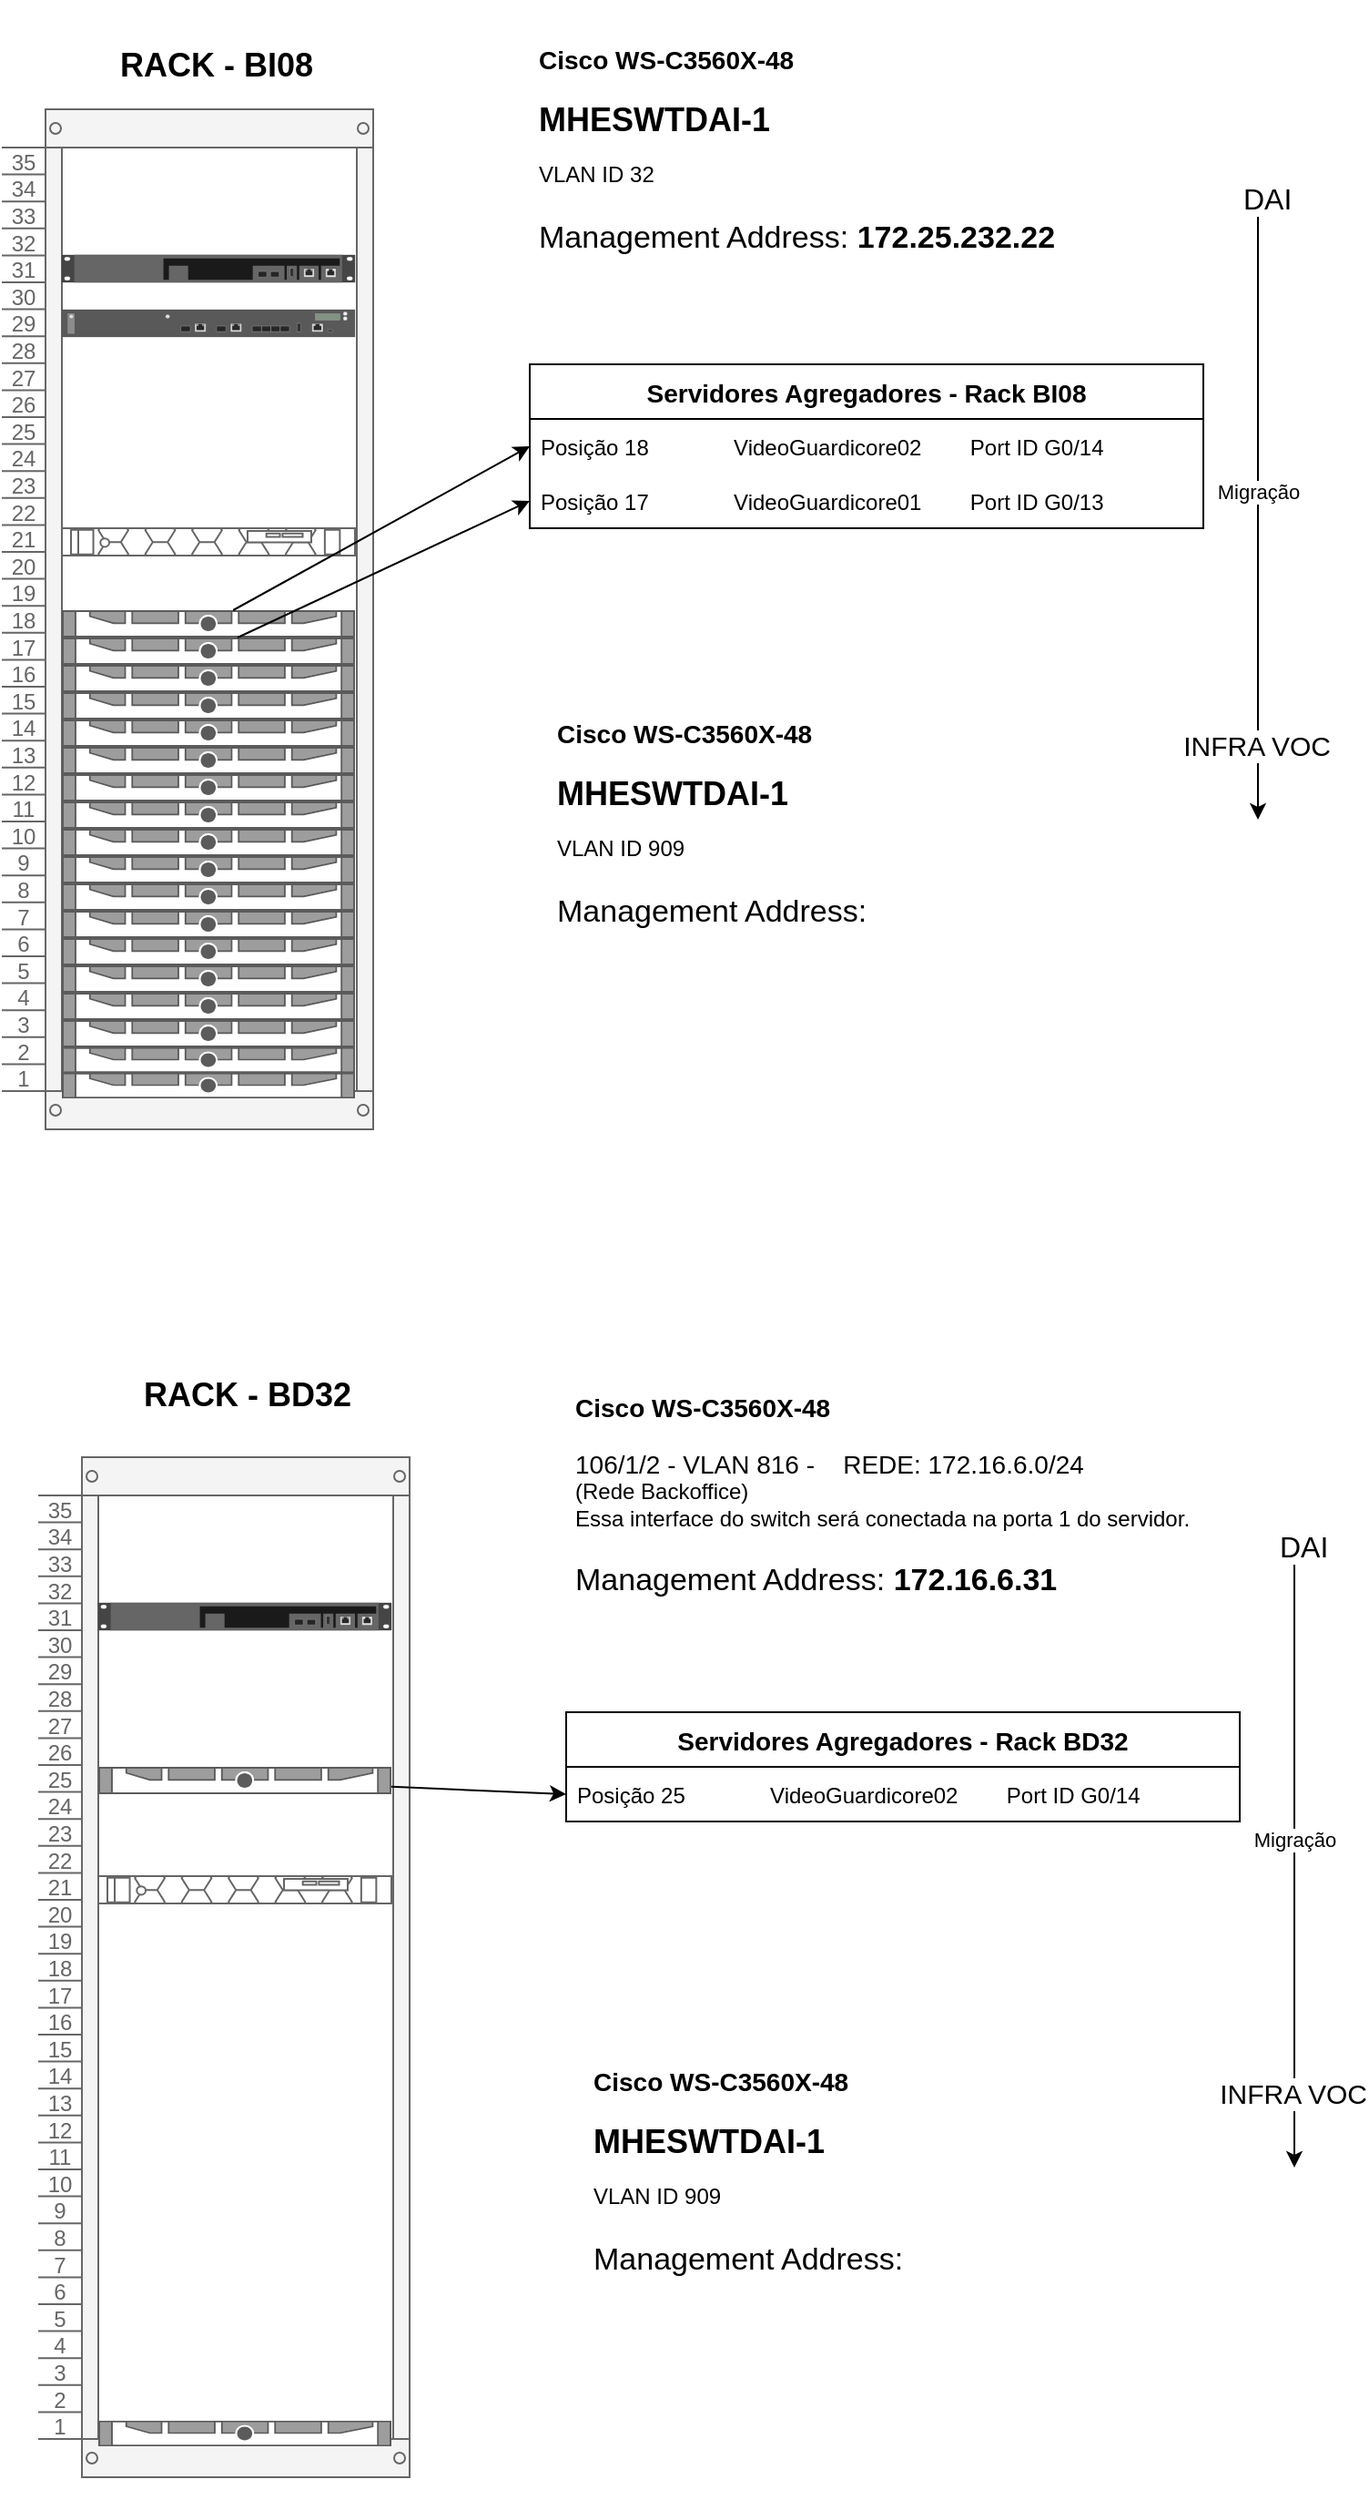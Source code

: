 <mxfile version="21.0.6" type="github">
  <diagram id="B21st1OlzCJdoa5PMOJx" name="Page-1">
    <mxGraphModel dx="1434" dy="1923" grid="1" gridSize="10" guides="1" tooltips="1" connect="1" arrows="1" fold="1" page="1" pageScale="1" pageWidth="827" pageHeight="1169" math="0" shadow="0">
      <root>
        <mxCell id="0" />
        <mxCell id="1" parent="0" />
        <mxCell id="Z4-qC2GuYI4bvP1Sg_5x-27" value="" style="strokeColor=#666666;html=1;verticalLabelPosition=bottom;labelBackgroundColor=#ffffff;verticalAlign=top;outlineConnect=0;shadow=0;dashed=0;shape=mxgraph.rackGeneral.rackCabinet;fillColor2=#f4f4f4;container=1;collapsible=0;childLayout=rack;allowGaps=1;marginLeft=33;marginRight=9;marginTop=21;marginBottom=22;textColor=#666666;numDisp=descend;unitNum=35;autosize=1;metaEdit=0;" parent="1" vertex="1">
          <mxGeometry x="70" y="50" width="203" height="571" as="geometry" />
        </mxCell>
        <mxCell id="Z4-qC2GuYI4bvP1Sg_5x-28" value="" style="html=1;verticalLabelPosition=bottom;verticalAlign=top;outlineConnect=0;shadow=0;dashed=0;shape=mxgraph.rack.hpe_aruba.gateways_controllers.aruba_mobility_master_5k_front;" parent="Z4-qC2GuYI4bvP1Sg_5x-27" vertex="1">
          <mxGeometry x="33" y="80" width="161" height="15" as="geometry" />
        </mxCell>
        <mxCell id="Z4-qC2GuYI4bvP1Sg_5x-29" value="" style="html=1;verticalLabelPosition=bottom;verticalAlign=top;outlineConnect=0;shadow=0;dashed=0;shape=mxgraph.rack.hpe_aruba.gateways_controllers.aruba_7210_mobility_controller_front;" parent="Z4-qC2GuYI4bvP1Sg_5x-27" vertex="1">
          <mxGeometry x="33" y="110" width="161" height="15" as="geometry" />
        </mxCell>
        <mxCell id="Z4-qC2GuYI4bvP1Sg_5x-30" value="" style="strokeColor=#666666;html=1;labelPosition=right;align=left;spacingLeft=15;shadow=0;dashed=0;outlineConnect=0;shape=mxgraph.rack.dell.poweredge_r6525;" parent="Z4-qC2GuYI4bvP1Sg_5x-27" vertex="1">
          <mxGeometry x="33" y="230" width="161" height="15" as="geometry" />
        </mxCell>
        <mxCell id="Z4-qC2GuYI4bvP1Sg_5x-32" value="" style="strokeColor=#666666;html=1;labelPosition=right;align=left;spacingLeft=15;shadow=0;dashed=0;outlineConnect=0;shape=mxgraph.rack.dell.poweredge_630;" parent="Z4-qC2GuYI4bvP1Sg_5x-27" vertex="1">
          <mxGeometry x="33" y="275" width="161" height="15" as="geometry" />
        </mxCell>
        <mxCell id="Z4-qC2GuYI4bvP1Sg_5x-33" value="" style="strokeColor=#666666;html=1;labelPosition=right;align=left;spacingLeft=15;shadow=0;dashed=0;outlineConnect=0;shape=mxgraph.rack.dell.poweredge_630;" parent="Z4-qC2GuYI4bvP1Sg_5x-27" vertex="1">
          <mxGeometry x="33" y="290" width="161" height="15" as="geometry" />
        </mxCell>
        <mxCell id="Z4-qC2GuYI4bvP1Sg_5x-34" value="" style="strokeColor=#666666;html=1;labelPosition=right;align=left;spacingLeft=15;shadow=0;dashed=0;outlineConnect=0;shape=mxgraph.rack.dell.poweredge_630;" parent="Z4-qC2GuYI4bvP1Sg_5x-27" vertex="1">
          <mxGeometry x="33" y="305" width="161" height="15" as="geometry" />
        </mxCell>
        <mxCell id="Z4-qC2GuYI4bvP1Sg_5x-35" value="" style="strokeColor=#666666;html=1;labelPosition=right;align=left;spacingLeft=15;shadow=0;dashed=0;outlineConnect=0;shape=mxgraph.rack.dell.poweredge_630;" parent="Z4-qC2GuYI4bvP1Sg_5x-27" vertex="1">
          <mxGeometry x="33" y="320" width="161" height="15" as="geometry" />
        </mxCell>
        <mxCell id="Z4-qC2GuYI4bvP1Sg_5x-36" value="" style="strokeColor=#666666;html=1;labelPosition=right;align=left;spacingLeft=15;shadow=0;dashed=0;outlineConnect=0;shape=mxgraph.rack.dell.poweredge_630;" parent="Z4-qC2GuYI4bvP1Sg_5x-27" vertex="1">
          <mxGeometry x="33" y="335" width="161" height="15" as="geometry" />
        </mxCell>
        <mxCell id="Z4-qC2GuYI4bvP1Sg_5x-37" value="" style="strokeColor=#666666;html=1;labelPosition=right;align=left;spacingLeft=15;shadow=0;dashed=0;outlineConnect=0;shape=mxgraph.rack.dell.poweredge_630;" parent="Z4-qC2GuYI4bvP1Sg_5x-27" vertex="1">
          <mxGeometry x="33" y="350" width="161" height="15" as="geometry" />
        </mxCell>
        <mxCell id="Z4-qC2GuYI4bvP1Sg_5x-38" value="" style="strokeColor=#666666;html=1;labelPosition=right;align=left;spacingLeft=15;shadow=0;dashed=0;outlineConnect=0;shape=mxgraph.rack.dell.poweredge_630;" parent="Z4-qC2GuYI4bvP1Sg_5x-27" vertex="1">
          <mxGeometry x="33" y="365" width="161" height="15" as="geometry" />
        </mxCell>
        <mxCell id="Z4-qC2GuYI4bvP1Sg_5x-39" value="" style="strokeColor=#666666;html=1;labelPosition=right;align=left;spacingLeft=15;shadow=0;dashed=0;outlineConnect=0;shape=mxgraph.rack.dell.poweredge_630;" parent="Z4-qC2GuYI4bvP1Sg_5x-27" vertex="1">
          <mxGeometry x="33" y="380" width="161" height="15" as="geometry" />
        </mxCell>
        <mxCell id="Z4-qC2GuYI4bvP1Sg_5x-40" value="" style="strokeColor=#666666;html=1;labelPosition=right;align=left;spacingLeft=15;shadow=0;dashed=0;outlineConnect=0;shape=mxgraph.rack.dell.poweredge_630;" parent="Z4-qC2GuYI4bvP1Sg_5x-27" vertex="1">
          <mxGeometry x="33" y="395" width="161" height="15" as="geometry" />
        </mxCell>
        <mxCell id="Z4-qC2GuYI4bvP1Sg_5x-41" value="" style="strokeColor=#666666;html=1;labelPosition=right;align=left;spacingLeft=15;shadow=0;dashed=0;outlineConnect=0;shape=mxgraph.rack.dell.poweredge_630;" parent="Z4-qC2GuYI4bvP1Sg_5x-27" vertex="1">
          <mxGeometry x="33" y="410" width="161" height="15" as="geometry" />
        </mxCell>
        <mxCell id="Z4-qC2GuYI4bvP1Sg_5x-42" value="" style="strokeColor=#666666;html=1;labelPosition=right;align=left;spacingLeft=15;shadow=0;dashed=0;outlineConnect=0;shape=mxgraph.rack.dell.poweredge_630;" parent="Z4-qC2GuYI4bvP1Sg_5x-27" vertex="1">
          <mxGeometry x="33" y="425" width="161" height="15" as="geometry" />
        </mxCell>
        <mxCell id="Z4-qC2GuYI4bvP1Sg_5x-43" value="" style="strokeColor=#666666;html=1;labelPosition=right;align=left;spacingLeft=15;shadow=0;dashed=0;outlineConnect=0;shape=mxgraph.rack.dell.poweredge_630;" parent="Z4-qC2GuYI4bvP1Sg_5x-27" vertex="1">
          <mxGeometry x="33" y="440" width="161" height="15" as="geometry" />
        </mxCell>
        <mxCell id="Z4-qC2GuYI4bvP1Sg_5x-44" value="" style="strokeColor=#666666;html=1;labelPosition=right;align=left;spacingLeft=15;shadow=0;dashed=0;outlineConnect=0;shape=mxgraph.rack.dell.poweredge_630;" parent="Z4-qC2GuYI4bvP1Sg_5x-27" vertex="1">
          <mxGeometry x="33" y="455" width="161" height="15" as="geometry" />
        </mxCell>
        <mxCell id="Z4-qC2GuYI4bvP1Sg_5x-45" value="" style="strokeColor=#666666;html=1;labelPosition=right;align=left;spacingLeft=15;shadow=0;dashed=0;outlineConnect=0;shape=mxgraph.rack.dell.poweredge_630;" parent="Z4-qC2GuYI4bvP1Sg_5x-27" vertex="1">
          <mxGeometry x="33" y="470" width="161" height="15" as="geometry" />
        </mxCell>
        <mxCell id="Z4-qC2GuYI4bvP1Sg_5x-46" value="" style="strokeColor=#666666;html=1;labelPosition=right;align=left;spacingLeft=15;shadow=0;dashed=0;outlineConnect=0;shape=mxgraph.rack.dell.poweredge_630;" parent="Z4-qC2GuYI4bvP1Sg_5x-27" vertex="1">
          <mxGeometry x="33" y="485" width="161" height="15" as="geometry" />
        </mxCell>
        <mxCell id="Z4-qC2GuYI4bvP1Sg_5x-47" value="" style="strokeColor=#666666;html=1;labelPosition=right;align=left;spacingLeft=15;shadow=0;dashed=0;outlineConnect=0;shape=mxgraph.rack.dell.poweredge_630;" parent="Z4-qC2GuYI4bvP1Sg_5x-27" vertex="1">
          <mxGeometry x="33" y="500" width="161" height="15" as="geometry" />
        </mxCell>
        <mxCell id="Z4-qC2GuYI4bvP1Sg_5x-48" value="" style="strokeColor=#666666;html=1;labelPosition=right;align=left;spacingLeft=15;shadow=0;dashed=0;outlineConnect=0;shape=mxgraph.rack.dell.poweredge_630;" parent="Z4-qC2GuYI4bvP1Sg_5x-27" vertex="1">
          <mxGeometry x="33" y="515" width="161" height="14" as="geometry" />
        </mxCell>
        <mxCell id="Z4-qC2GuYI4bvP1Sg_5x-49" value="" style="strokeColor=#666666;html=1;labelPosition=right;align=left;spacingLeft=15;shadow=0;dashed=0;outlineConnect=0;shape=mxgraph.rack.dell.poweredge_630;" parent="Z4-qC2GuYI4bvP1Sg_5x-27" vertex="1">
          <mxGeometry x="33" y="529" width="161" height="14" as="geometry" />
        </mxCell>
        <mxCell id="CyjPvvP1uB9OOsuZflfx-2" value="Servidores Agregadores - Rack BI08" style="swimlane;fontStyle=1;childLayout=stackLayout;horizontal=1;startSize=30;horizontalStack=0;resizeParent=1;resizeParentMax=0;resizeLast=0;collapsible=1;marginBottom=0;fontSize=14;" parent="1" vertex="1">
          <mxGeometry x="360" y="190" width="370" height="90" as="geometry" />
        </mxCell>
        <mxCell id="CyjPvvP1uB9OOsuZflfx-4" value="Posição 18              VideoGuardicore02        Port ID G0/14" style="text;strokeColor=none;fillColor=none;align=left;verticalAlign=middle;spacingLeft=4;spacingRight=4;overflow=hidden;points=[[0,0.5],[1,0.5]];portConstraint=eastwest;rotatable=0;" parent="CyjPvvP1uB9OOsuZflfx-2" vertex="1">
          <mxGeometry y="30" width="370" height="30" as="geometry" />
        </mxCell>
        <mxCell id="CyjPvvP1uB9OOsuZflfx-5" value="Posição 17              VideoGuardicore01        Port ID G0/13   " style="text;strokeColor=none;fillColor=none;align=left;verticalAlign=middle;spacingLeft=4;spacingRight=4;overflow=hidden;points=[[0,0.5],[1,0.5]];portConstraint=eastwest;rotatable=0;" parent="CyjPvvP1uB9OOsuZflfx-2" vertex="1">
          <mxGeometry y="60" width="370" height="30" as="geometry" />
        </mxCell>
        <mxCell id="52c87ZB7NvmEXNcvV0-y-5" value="" style="endArrow=classic;html=1;rounded=0;entryX=0;entryY=0.5;entryDx=0;entryDy=0;entryPerimeter=0;" parent="1" source="Z4-qC2GuYI4bvP1Sg_5x-33" target="CyjPvvP1uB9OOsuZflfx-5" edge="1">
          <mxGeometry width="50" height="50" relative="1" as="geometry">
            <mxPoint x="210" y="340" as="sourcePoint" />
            <mxPoint x="350" y="290" as="targetPoint" />
          </mxGeometry>
        </mxCell>
        <mxCell id="52c87ZB7NvmEXNcvV0-y-6" value="" style="endArrow=classic;html=1;rounded=0;entryX=0;entryY=0.5;entryDx=0;entryDy=0;" parent="1" source="Z4-qC2GuYI4bvP1Sg_5x-32" target="CyjPvvP1uB9OOsuZflfx-4" edge="1">
          <mxGeometry width="50" height="50" relative="1" as="geometry">
            <mxPoint x="250" y="332.5" as="sourcePoint" />
            <mxPoint x="340" y="260" as="targetPoint" />
          </mxGeometry>
        </mxCell>
        <mxCell id="52c87ZB7NvmEXNcvV0-y-9" value="&lt;h1 style=&quot;font-size: 18px;&quot;&gt;&lt;font style=&quot;font-size: 14px;&quot;&gt;Cisco WS-C3560X-48&lt;/font&gt;&lt;/h1&gt;&lt;h1 style=&quot;font-size: 18px;&quot;&gt;&lt;font style=&quot;font-size: 18px;&quot;&gt;MHESWTDAI-1&lt;/font&gt;&lt;/h1&gt;&lt;p&gt;VLAN ID 32&lt;/p&gt;&lt;p style=&quot;font-size: 17px;&quot;&gt;Management Address: &lt;b&gt;&lt;font style=&quot;font-size: 17px;&quot;&gt;172.25.232.22&lt;/font&gt;&lt;/b&gt;&lt;br&gt;&lt;/p&gt;" style="text;html=1;strokeColor=none;fillColor=none;spacing=5;spacingTop=-20;whiteSpace=wrap;overflow=hidden;rounded=0;" parent="1" vertex="1">
          <mxGeometry x="360" y="10" width="326" height="125" as="geometry" />
        </mxCell>
        <mxCell id="Bg5j01xcZhJuD7oD01Ab-1" value="&lt;h1 style=&quot;font-size: 18px;&quot;&gt;&lt;font style=&quot;font-size: 14px;&quot;&gt;Cisco WS-C3560X-48&lt;/font&gt;&lt;/h1&gt;&lt;h1 style=&quot;font-size: 18px;&quot;&gt;&lt;font style=&quot;font-size: 18px;&quot;&gt;MHESWTDAI-1&lt;/font&gt;&lt;/h1&gt;&lt;p&gt;VLAN ID 909&lt;br&gt;&lt;/p&gt;&lt;p style=&quot;font-size: 17px;&quot;&gt;Management Address: &lt;br&gt;&lt;/p&gt;" style="text;html=1;strokeColor=none;fillColor=none;spacing=5;spacingTop=-20;whiteSpace=wrap;overflow=hidden;rounded=0;" parent="1" vertex="1">
          <mxGeometry x="370" y="380" width="326" height="125" as="geometry" />
        </mxCell>
        <mxCell id="L-ymwuVFHIfFRyCalMRh-1" value="" style="endArrow=classic;html=1;rounded=0;" parent="1" edge="1">
          <mxGeometry relative="1" as="geometry">
            <mxPoint x="760" y="100" as="sourcePoint" />
            <mxPoint x="760" y="440" as="targetPoint" />
          </mxGeometry>
        </mxCell>
        <mxCell id="L-ymwuVFHIfFRyCalMRh-2" value="Migração" style="edgeLabel;resizable=0;html=1;align=center;verticalAlign=middle;" parent="L-ymwuVFHIfFRyCalMRh-1" connectable="0" vertex="1">
          <mxGeometry relative="1" as="geometry">
            <mxPoint y="-10" as="offset" />
          </mxGeometry>
        </mxCell>
        <mxCell id="L-ymwuVFHIfFRyCalMRh-3" value="DAI" style="edgeLabel;resizable=0;html=1;align=left;verticalAlign=bottom;spacing=2;fontSize=16;" parent="L-ymwuVFHIfFRyCalMRh-1" connectable="0" vertex="1">
          <mxGeometry x="-1" relative="1" as="geometry">
            <mxPoint x="-10" y="10" as="offset" />
          </mxGeometry>
        </mxCell>
        <mxCell id="L-ymwuVFHIfFRyCalMRh-4" value="INFRA VOC" style="edgeLabel;resizable=0;html=1;align=right;verticalAlign=bottom;fontSize=15;" parent="L-ymwuVFHIfFRyCalMRh-1" connectable="0" vertex="1">
          <mxGeometry x="1" relative="1" as="geometry">
            <mxPoint x="40" y="-30" as="offset" />
          </mxGeometry>
        </mxCell>
        <mxCell id="dZ8kltcY2pSp4s6Df0ol-1" value="" style="strokeColor=#666666;html=1;verticalLabelPosition=bottom;labelBackgroundColor=#ffffff;verticalAlign=top;outlineConnect=0;shadow=0;dashed=0;shape=mxgraph.rackGeneral.rackCabinet;fillColor2=#f4f4f4;container=1;collapsible=0;childLayout=rack;allowGaps=1;marginLeft=33;marginRight=9;marginTop=21;marginBottom=22;textColor=#666666;numDisp=descend;unitNum=35;autosize=1;metaEdit=0;" parent="1" vertex="1">
          <mxGeometry x="90" y="790" width="203" height="571" as="geometry" />
        </mxCell>
        <mxCell id="dZ8kltcY2pSp4s6Df0ol-2" value="" style="html=1;verticalLabelPosition=bottom;verticalAlign=top;outlineConnect=0;shadow=0;dashed=0;shape=mxgraph.rack.hpe_aruba.gateways_controllers.aruba_mobility_master_5k_front;" parent="dZ8kltcY2pSp4s6Df0ol-1" vertex="1">
          <mxGeometry x="33" y="80" width="161" height="15" as="geometry" />
        </mxCell>
        <mxCell id="dZ8kltcY2pSp4s6Df0ol-6" value="" style="strokeColor=#666666;html=1;labelPosition=right;align=left;spacingLeft=15;shadow=0;dashed=0;outlineConnect=0;shape=mxgraph.rack.dell.poweredge_630;" parent="dZ8kltcY2pSp4s6Df0ol-1" vertex="1">
          <mxGeometry x="33" y="170" width="161" height="15" as="geometry" />
        </mxCell>
        <mxCell id="dZ8kltcY2pSp4s6Df0ol-4" value="" style="strokeColor=#666666;html=1;labelPosition=right;align=left;spacingLeft=15;shadow=0;dashed=0;outlineConnect=0;shape=mxgraph.rack.dell.poweredge_r6525;" parent="dZ8kltcY2pSp4s6Df0ol-1" vertex="1">
          <mxGeometry x="33" y="230" width="161" height="15" as="geometry" />
        </mxCell>
        <mxCell id="dZ8kltcY2pSp4s6Df0ol-23" value="" style="strokeColor=#666666;html=1;labelPosition=right;align=left;spacingLeft=15;shadow=0;dashed=0;outlineConnect=0;shape=mxgraph.rack.dell.poweredge_630;" parent="dZ8kltcY2pSp4s6Df0ol-1" vertex="1">
          <mxGeometry x="33" y="529" width="161" height="14" as="geometry" />
        </mxCell>
        <mxCell id="dZ8kltcY2pSp4s6Df0ol-24" value="Servidores Agregadores - Rack BD32" style="swimlane;fontStyle=1;childLayout=stackLayout;horizontal=1;startSize=30;horizontalStack=0;resizeParent=1;resizeParentMax=0;resizeLast=0;collapsible=1;marginBottom=0;fontSize=14;" parent="1" vertex="1">
          <mxGeometry x="380" y="930" width="370" height="60" as="geometry" />
        </mxCell>
        <mxCell id="dZ8kltcY2pSp4s6Df0ol-26" value="Posição 25              VideoGuardicore02        Port ID G0/14" style="text;strokeColor=none;fillColor=none;align=left;verticalAlign=middle;spacingLeft=4;spacingRight=4;overflow=hidden;points=[[0,0.5],[1,0.5]];portConstraint=eastwest;rotatable=0;" parent="dZ8kltcY2pSp4s6Df0ol-24" vertex="1">
          <mxGeometry y="30" width="370" height="30" as="geometry" />
        </mxCell>
        <mxCell id="dZ8kltcY2pSp4s6Df0ol-29" value="" style="endArrow=classic;html=1;rounded=0;entryX=0;entryY=0.5;entryDx=0;entryDy=0;" parent="1" source="dZ8kltcY2pSp4s6Df0ol-6" target="dZ8kltcY2pSp4s6Df0ol-26" edge="1">
          <mxGeometry width="50" height="50" relative="1" as="geometry">
            <mxPoint x="270" y="1072.5" as="sourcePoint" />
            <mxPoint x="360" y="1000" as="targetPoint" />
          </mxGeometry>
        </mxCell>
        <mxCell id="dZ8kltcY2pSp4s6Df0ol-31" value="&lt;h1 style=&quot;font-size: 18px;&quot;&gt;&lt;font style=&quot;font-size: 14px;&quot;&gt;Cisco WS-C3560X-48&lt;/font&gt;&lt;/h1&gt;&lt;div style=&quot;font-size: 14px;&quot;&gt;106/1/2 - VLAN 816 - &lt;span style=&quot;white-space: pre;&quot;&gt;	&lt;/span&gt;&lt;span style=&quot;white-space: pre;&quot;&gt;	&lt;/span&gt;&lt;span style=&quot;white-space: pre;&quot;&gt;	&lt;/span&gt;REDE: 172.16.6.0/24 &lt;br&gt;&lt;/div&gt;&lt;div&gt;(Rede Backoffice) &lt;br&gt;&lt;/div&gt;&lt;div&gt;Essa interface do switch será conectada na porta 1 do servidor.&lt;/div&gt;&lt;p style=&quot;font-size: 17px;&quot;&gt;Management Address: &lt;b&gt;&lt;font style=&quot;font-size: 17px;&quot;&gt;172.16.6.31&lt;/font&gt;&lt;/b&gt;&lt;br&gt;&lt;/p&gt;" style="text;html=1;strokeColor=none;fillColor=none;spacing=5;spacingTop=-20;whiteSpace=wrap;overflow=hidden;rounded=0;" parent="1" vertex="1">
          <mxGeometry x="380" y="750" width="370" height="125" as="geometry" />
        </mxCell>
        <mxCell id="dZ8kltcY2pSp4s6Df0ol-32" value="&lt;h1 style=&quot;font-size: 18px;&quot;&gt;&lt;font style=&quot;font-size: 14px;&quot;&gt;Cisco WS-C3560X-48&lt;/font&gt;&lt;/h1&gt;&lt;h1 style=&quot;font-size: 18px;&quot;&gt;&lt;font style=&quot;font-size: 18px;&quot;&gt;MHESWTDAI-1&lt;/font&gt;&lt;/h1&gt;&lt;p&gt;VLAN ID 909&lt;br&gt;&lt;/p&gt;&lt;p style=&quot;font-size: 17px;&quot;&gt;Management Address: &lt;br&gt;&lt;/p&gt;" style="text;html=1;strokeColor=none;fillColor=none;spacing=5;spacingTop=-20;whiteSpace=wrap;overflow=hidden;rounded=0;" parent="1" vertex="1">
          <mxGeometry x="390" y="1120" width="326" height="125" as="geometry" />
        </mxCell>
        <mxCell id="dZ8kltcY2pSp4s6Df0ol-33" value="" style="endArrow=classic;html=1;rounded=0;" parent="1" edge="1">
          <mxGeometry relative="1" as="geometry">
            <mxPoint x="780" y="840" as="sourcePoint" />
            <mxPoint x="780" y="1180" as="targetPoint" />
          </mxGeometry>
        </mxCell>
        <mxCell id="dZ8kltcY2pSp4s6Df0ol-34" value="Migração" style="edgeLabel;resizable=0;html=1;align=center;verticalAlign=middle;" parent="dZ8kltcY2pSp4s6Df0ol-33" connectable="0" vertex="1">
          <mxGeometry relative="1" as="geometry">
            <mxPoint y="-10" as="offset" />
          </mxGeometry>
        </mxCell>
        <mxCell id="dZ8kltcY2pSp4s6Df0ol-35" value="DAI" style="edgeLabel;resizable=0;html=1;align=left;verticalAlign=bottom;spacing=2;fontSize=16;" parent="dZ8kltcY2pSp4s6Df0ol-33" connectable="0" vertex="1">
          <mxGeometry x="-1" relative="1" as="geometry">
            <mxPoint x="-10" y="10" as="offset" />
          </mxGeometry>
        </mxCell>
        <mxCell id="dZ8kltcY2pSp4s6Df0ol-36" value="INFRA VOC" style="edgeLabel;resizable=0;html=1;align=right;verticalAlign=bottom;fontSize=15;" parent="dZ8kltcY2pSp4s6Df0ol-33" connectable="0" vertex="1">
          <mxGeometry x="1" relative="1" as="geometry">
            <mxPoint x="40" y="-30" as="offset" />
          </mxGeometry>
        </mxCell>
        <mxCell id="dZ8kltcY2pSp4s6Df0ol-73" value="&lt;br&gt;&lt;h1 style=&quot;font-size: 18px;&quot;&gt;RACK - BD32&lt;br&gt;&lt;/h1&gt;" style="text;html=1;strokeColor=none;fillColor=none;spacing=5;spacingTop=-20;whiteSpace=wrap;overflow=hidden;rounded=0;" parent="1" vertex="1">
          <mxGeometry x="143" y="730" width="130" height="50" as="geometry" />
        </mxCell>
        <mxCell id="dZ8kltcY2pSp4s6Df0ol-74" value="&lt;br&gt;&lt;h1 style=&quot;font-size: 18px;&quot;&gt;RACK - BI08&lt;br&gt;&lt;/h1&gt;" style="text;html=1;strokeColor=none;fillColor=none;spacing=5;spacingTop=-20;whiteSpace=wrap;overflow=hidden;rounded=0;" parent="1" vertex="1">
          <mxGeometry x="130" width="120" height="50" as="geometry" />
        </mxCell>
      </root>
    </mxGraphModel>
  </diagram>
</mxfile>
